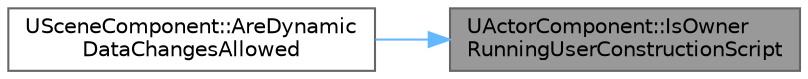digraph "UActorComponent::IsOwnerRunningUserConstructionScript"
{
 // INTERACTIVE_SVG=YES
 // LATEX_PDF_SIZE
  bgcolor="transparent";
  edge [fontname=Helvetica,fontsize=10,labelfontname=Helvetica,labelfontsize=10];
  node [fontname=Helvetica,fontsize=10,shape=box,height=0.2,width=0.4];
  rankdir="RL";
  Node1 [id="Node000001",label="UActorComponent::IsOwner\lRunningUserConstructionScript",height=0.2,width=0.4,color="gray40", fillcolor="grey60", style="filled", fontcolor="black",tooltip="See if the owning Actor is currently running the UCS."];
  Node1 -> Node2 [id="edge1_Node000001_Node000002",dir="back",color="steelblue1",style="solid",tooltip=" "];
  Node2 [id="Node000002",label="USceneComponent::AreDynamic\lDataChangesAllowed",height=0.2,width=0.4,color="grey40", fillcolor="white", style="filled",URL="$d7/dde/classUSceneComponent.html#acb5f2a4495293c68868dc8793417e514",tooltip="Determine if dynamic data is allowed to be changed."];
}
